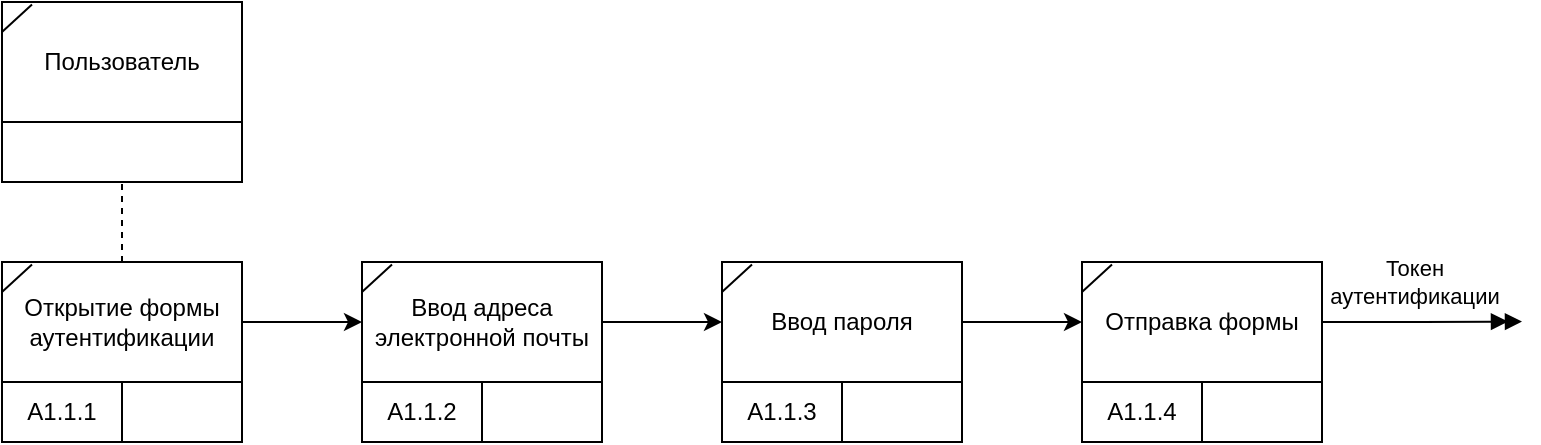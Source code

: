 <mxfile version="24.8.0">
  <diagram name="Page-1" id="KgoYQYOyyWXWBF0dz0mT">
    <mxGraphModel dx="657" dy="485" grid="1" gridSize="10" guides="1" tooltips="1" connect="1" arrows="1" fold="1" page="1" pageScale="1" pageWidth="850" pageHeight="1100" math="0" shadow="0">
      <root>
        <mxCell id="0" />
        <mxCell id="1" parent="0" />
        <mxCell id="fPppr7q9K9Kb0jlmJFAS-11" value="" style="rounded=0;whiteSpace=wrap;html=1;" parent="1" vertex="1">
          <mxGeometry x="100" y="230" width="120" height="90" as="geometry" />
        </mxCell>
        <mxCell id="fPppr7q9K9Kb0jlmJFAS-13" value="" style="rounded=0;whiteSpace=wrap;html=1;" parent="1" vertex="1">
          <mxGeometry x="100" y="290" width="120" height="30" as="geometry" />
        </mxCell>
        <mxCell id="fPppr7q9K9Kb0jlmJFAS-14" value="Пользователь" style="text;html=1;align=center;verticalAlign=middle;whiteSpace=wrap;rounded=0;" parent="1" vertex="1">
          <mxGeometry x="100" y="230" width="120" height="60" as="geometry" />
        </mxCell>
        <mxCell id="fPppr7q9K9Kb0jlmJFAS-15" value="" style="endArrow=none;html=1;rounded=0;exitX=0;exitY=0.25;exitDx=0;exitDy=0;entryX=0.125;entryY=0.02;entryDx=0;entryDy=0;entryPerimeter=0;" parent="1" source="fPppr7q9K9Kb0jlmJFAS-14" target="fPppr7q9K9Kb0jlmJFAS-14" edge="1">
          <mxGeometry width="50" height="50" relative="1" as="geometry">
            <mxPoint x="70" y="260" as="sourcePoint" />
            <mxPoint x="120" y="210" as="targetPoint" />
          </mxGeometry>
        </mxCell>
        <mxCell id="fPppr7q9K9Kb0jlmJFAS-44" value="" style="rounded=0;whiteSpace=wrap;html=1;" parent="1" vertex="1">
          <mxGeometry x="640" y="360" width="120" height="90" as="geometry" />
        </mxCell>
        <mxCell id="fPppr7q9K9Kb0jlmJFAS-45" value="А1.1.4" style="rounded=0;whiteSpace=wrap;html=1;" parent="1" vertex="1">
          <mxGeometry x="640" y="420" width="60" height="30" as="geometry" />
        </mxCell>
        <mxCell id="fPppr7q9K9Kb0jlmJFAS-46" value="" style="rounded=0;whiteSpace=wrap;html=1;" parent="1" vertex="1">
          <mxGeometry x="700" y="420" width="60" height="30" as="geometry" />
        </mxCell>
        <mxCell id="fPppr7q9K9Kb0jlmJFAS-50" style="edgeStyle=orthogonalEdgeStyle;rounded=0;orthogonalLoop=1;jettySize=auto;html=1;exitX=1;exitY=0.5;exitDx=0;exitDy=0;endArrow=doubleBlock;endFill=1;" parent="1" source="fPppr7q9K9Kb0jlmJFAS-47" edge="1">
          <mxGeometry relative="1" as="geometry">
            <mxPoint x="860" y="389.769" as="targetPoint" />
          </mxGeometry>
        </mxCell>
        <mxCell id="fPppr7q9K9Kb0jlmJFAS-51" value="Токен&lt;div&gt;аутентификации&lt;/div&gt;" style="edgeLabel;html=1;align=center;verticalAlign=middle;resizable=0;points=[];" parent="fPppr7q9K9Kb0jlmJFAS-50" vertex="1" connectable="0">
          <mxGeometry x="-0.08" y="1" relative="1" as="geometry">
            <mxPoint y="-19" as="offset" />
          </mxGeometry>
        </mxCell>
        <mxCell id="fPppr7q9K9Kb0jlmJFAS-47" value="Отправка формы" style="text;html=1;align=center;verticalAlign=middle;whiteSpace=wrap;rounded=0;" parent="1" vertex="1">
          <mxGeometry x="640" y="360" width="120" height="60" as="geometry" />
        </mxCell>
        <mxCell id="fPppr7q9K9Kb0jlmJFAS-48" value="" style="endArrow=none;html=1;rounded=0;exitX=0;exitY=0.25;exitDx=0;exitDy=0;entryX=0.125;entryY=0.02;entryDx=0;entryDy=0;entryPerimeter=0;" parent="1" source="fPppr7q9K9Kb0jlmJFAS-47" target="fPppr7q9K9Kb0jlmJFAS-47" edge="1">
          <mxGeometry width="50" height="50" relative="1" as="geometry">
            <mxPoint x="610" y="390" as="sourcePoint" />
            <mxPoint x="660" y="340" as="targetPoint" />
          </mxGeometry>
        </mxCell>
        <mxCell id="fPppr7q9K9Kb0jlmJFAS-52" value="" style="rounded=0;whiteSpace=wrap;html=1;" parent="1" vertex="1">
          <mxGeometry x="100" y="360" width="120" height="90" as="geometry" />
        </mxCell>
        <mxCell id="fPppr7q9K9Kb0jlmJFAS-53" value="А1.1.1" style="rounded=0;whiteSpace=wrap;html=1;" parent="1" vertex="1">
          <mxGeometry x="100" y="420" width="60" height="30" as="geometry" />
        </mxCell>
        <mxCell id="fPppr7q9K9Kb0jlmJFAS-54" value="" style="rounded=0;whiteSpace=wrap;html=1;" parent="1" vertex="1">
          <mxGeometry x="160" y="420" width="60" height="30" as="geometry" />
        </mxCell>
        <mxCell id="fPppr7q9K9Kb0jlmJFAS-68" style="edgeStyle=orthogonalEdgeStyle;rounded=0;orthogonalLoop=1;jettySize=auto;html=1;exitX=1;exitY=0.5;exitDx=0;exitDy=0;entryX=0;entryY=0.5;entryDx=0;entryDy=0;" parent="1" source="fPppr7q9K9Kb0jlmJFAS-55" edge="1">
          <mxGeometry relative="1" as="geometry">
            <mxPoint x="280" y="390" as="targetPoint" />
          </mxGeometry>
        </mxCell>
        <mxCell id="fPppr7q9K9Kb0jlmJFAS-55" value="Открытие формы аутентификации" style="text;html=1;align=center;verticalAlign=middle;whiteSpace=wrap;rounded=0;" parent="1" vertex="1">
          <mxGeometry x="100" y="360" width="120" height="60" as="geometry" />
        </mxCell>
        <mxCell id="fPppr7q9K9Kb0jlmJFAS-56" value="" style="endArrow=none;html=1;rounded=0;exitX=0;exitY=0.25;exitDx=0;exitDy=0;entryX=0.125;entryY=0.02;entryDx=0;entryDy=0;entryPerimeter=0;" parent="1" source="fPppr7q9K9Kb0jlmJFAS-55" target="fPppr7q9K9Kb0jlmJFAS-55" edge="1">
          <mxGeometry width="50" height="50" relative="1" as="geometry">
            <mxPoint x="70" y="390" as="sourcePoint" />
            <mxPoint x="120" y="340" as="targetPoint" />
          </mxGeometry>
        </mxCell>
        <mxCell id="fPppr7q9K9Kb0jlmJFAS-69" style="edgeStyle=orthogonalEdgeStyle;rounded=0;orthogonalLoop=1;jettySize=auto;html=1;exitX=0.5;exitY=0;exitDx=0;exitDy=0;entryX=0.5;entryY=1;entryDx=0;entryDy=0;startArrow=none;startFill=0;endArrow=none;endFill=0;dashed=1;" parent="1" source="fPppr7q9K9Kb0jlmJFAS-55" target="fPppr7q9K9Kb0jlmJFAS-13" edge="1">
          <mxGeometry relative="1" as="geometry">
            <mxPoint x="276" y="361" as="sourcePoint" />
            <mxPoint x="276" y="321" as="targetPoint" />
          </mxGeometry>
        </mxCell>
        <mxCell id="-wgVbw5N3P-1iWSw_kXJ-1" value="" style="rounded=0;whiteSpace=wrap;html=1;" vertex="1" parent="1">
          <mxGeometry x="280" y="360" width="120" height="90" as="geometry" />
        </mxCell>
        <mxCell id="-wgVbw5N3P-1iWSw_kXJ-2" value="А1.1.2" style="rounded=0;whiteSpace=wrap;html=1;" vertex="1" parent="1">
          <mxGeometry x="280" y="420" width="60" height="30" as="geometry" />
        </mxCell>
        <mxCell id="-wgVbw5N3P-1iWSw_kXJ-3" value="" style="rounded=0;whiteSpace=wrap;html=1;" vertex="1" parent="1">
          <mxGeometry x="340" y="420" width="60" height="30" as="geometry" />
        </mxCell>
        <mxCell id="-wgVbw5N3P-1iWSw_kXJ-4" style="edgeStyle=orthogonalEdgeStyle;rounded=0;orthogonalLoop=1;jettySize=auto;html=1;exitX=1;exitY=0.5;exitDx=0;exitDy=0;entryX=0;entryY=0.5;entryDx=0;entryDy=0;" edge="1" source="-wgVbw5N3P-1iWSw_kXJ-5" parent="1">
          <mxGeometry relative="1" as="geometry">
            <mxPoint x="460" y="390" as="targetPoint" />
          </mxGeometry>
        </mxCell>
        <mxCell id="-wgVbw5N3P-1iWSw_kXJ-5" value="Ввод адреса электронной почты" style="text;html=1;align=center;verticalAlign=middle;whiteSpace=wrap;rounded=0;" vertex="1" parent="1">
          <mxGeometry x="280" y="360" width="120" height="60" as="geometry" />
        </mxCell>
        <mxCell id="-wgVbw5N3P-1iWSw_kXJ-6" value="" style="endArrow=none;html=1;rounded=0;exitX=0;exitY=0.25;exitDx=0;exitDy=0;entryX=0.125;entryY=0.02;entryDx=0;entryDy=0;entryPerimeter=0;" edge="1" source="-wgVbw5N3P-1iWSw_kXJ-5" target="-wgVbw5N3P-1iWSw_kXJ-5" parent="1">
          <mxGeometry width="50" height="50" relative="1" as="geometry">
            <mxPoint x="250" y="390" as="sourcePoint" />
            <mxPoint x="300" y="340" as="targetPoint" />
          </mxGeometry>
        </mxCell>
        <mxCell id="-wgVbw5N3P-1iWSw_kXJ-7" value="" style="rounded=0;whiteSpace=wrap;html=1;" vertex="1" parent="1">
          <mxGeometry x="460" y="360" width="120" height="90" as="geometry" />
        </mxCell>
        <mxCell id="-wgVbw5N3P-1iWSw_kXJ-8" value="А1.1.3" style="rounded=0;whiteSpace=wrap;html=1;" vertex="1" parent="1">
          <mxGeometry x="460" y="420" width="60" height="30" as="geometry" />
        </mxCell>
        <mxCell id="-wgVbw5N3P-1iWSw_kXJ-9" value="" style="rounded=0;whiteSpace=wrap;html=1;" vertex="1" parent="1">
          <mxGeometry x="520" y="420" width="60" height="30" as="geometry" />
        </mxCell>
        <mxCell id="-wgVbw5N3P-1iWSw_kXJ-10" style="edgeStyle=orthogonalEdgeStyle;rounded=0;orthogonalLoop=1;jettySize=auto;html=1;exitX=1;exitY=0.5;exitDx=0;exitDy=0;entryX=0;entryY=0.5;entryDx=0;entryDy=0;" edge="1" source="-wgVbw5N3P-1iWSw_kXJ-11" parent="1">
          <mxGeometry relative="1" as="geometry">
            <mxPoint x="640" y="390" as="targetPoint" />
          </mxGeometry>
        </mxCell>
        <mxCell id="-wgVbw5N3P-1iWSw_kXJ-11" value="Ввод пароля" style="text;html=1;align=center;verticalAlign=middle;whiteSpace=wrap;rounded=0;" vertex="1" parent="1">
          <mxGeometry x="460" y="360" width="120" height="60" as="geometry" />
        </mxCell>
        <mxCell id="-wgVbw5N3P-1iWSw_kXJ-12" value="" style="endArrow=none;html=1;rounded=0;exitX=0;exitY=0.25;exitDx=0;exitDy=0;entryX=0.125;entryY=0.02;entryDx=0;entryDy=0;entryPerimeter=0;" edge="1" source="-wgVbw5N3P-1iWSw_kXJ-11" target="-wgVbw5N3P-1iWSw_kXJ-11" parent="1">
          <mxGeometry width="50" height="50" relative="1" as="geometry">
            <mxPoint x="430" y="390" as="sourcePoint" />
            <mxPoint x="480" y="340" as="targetPoint" />
          </mxGeometry>
        </mxCell>
      </root>
    </mxGraphModel>
  </diagram>
</mxfile>
